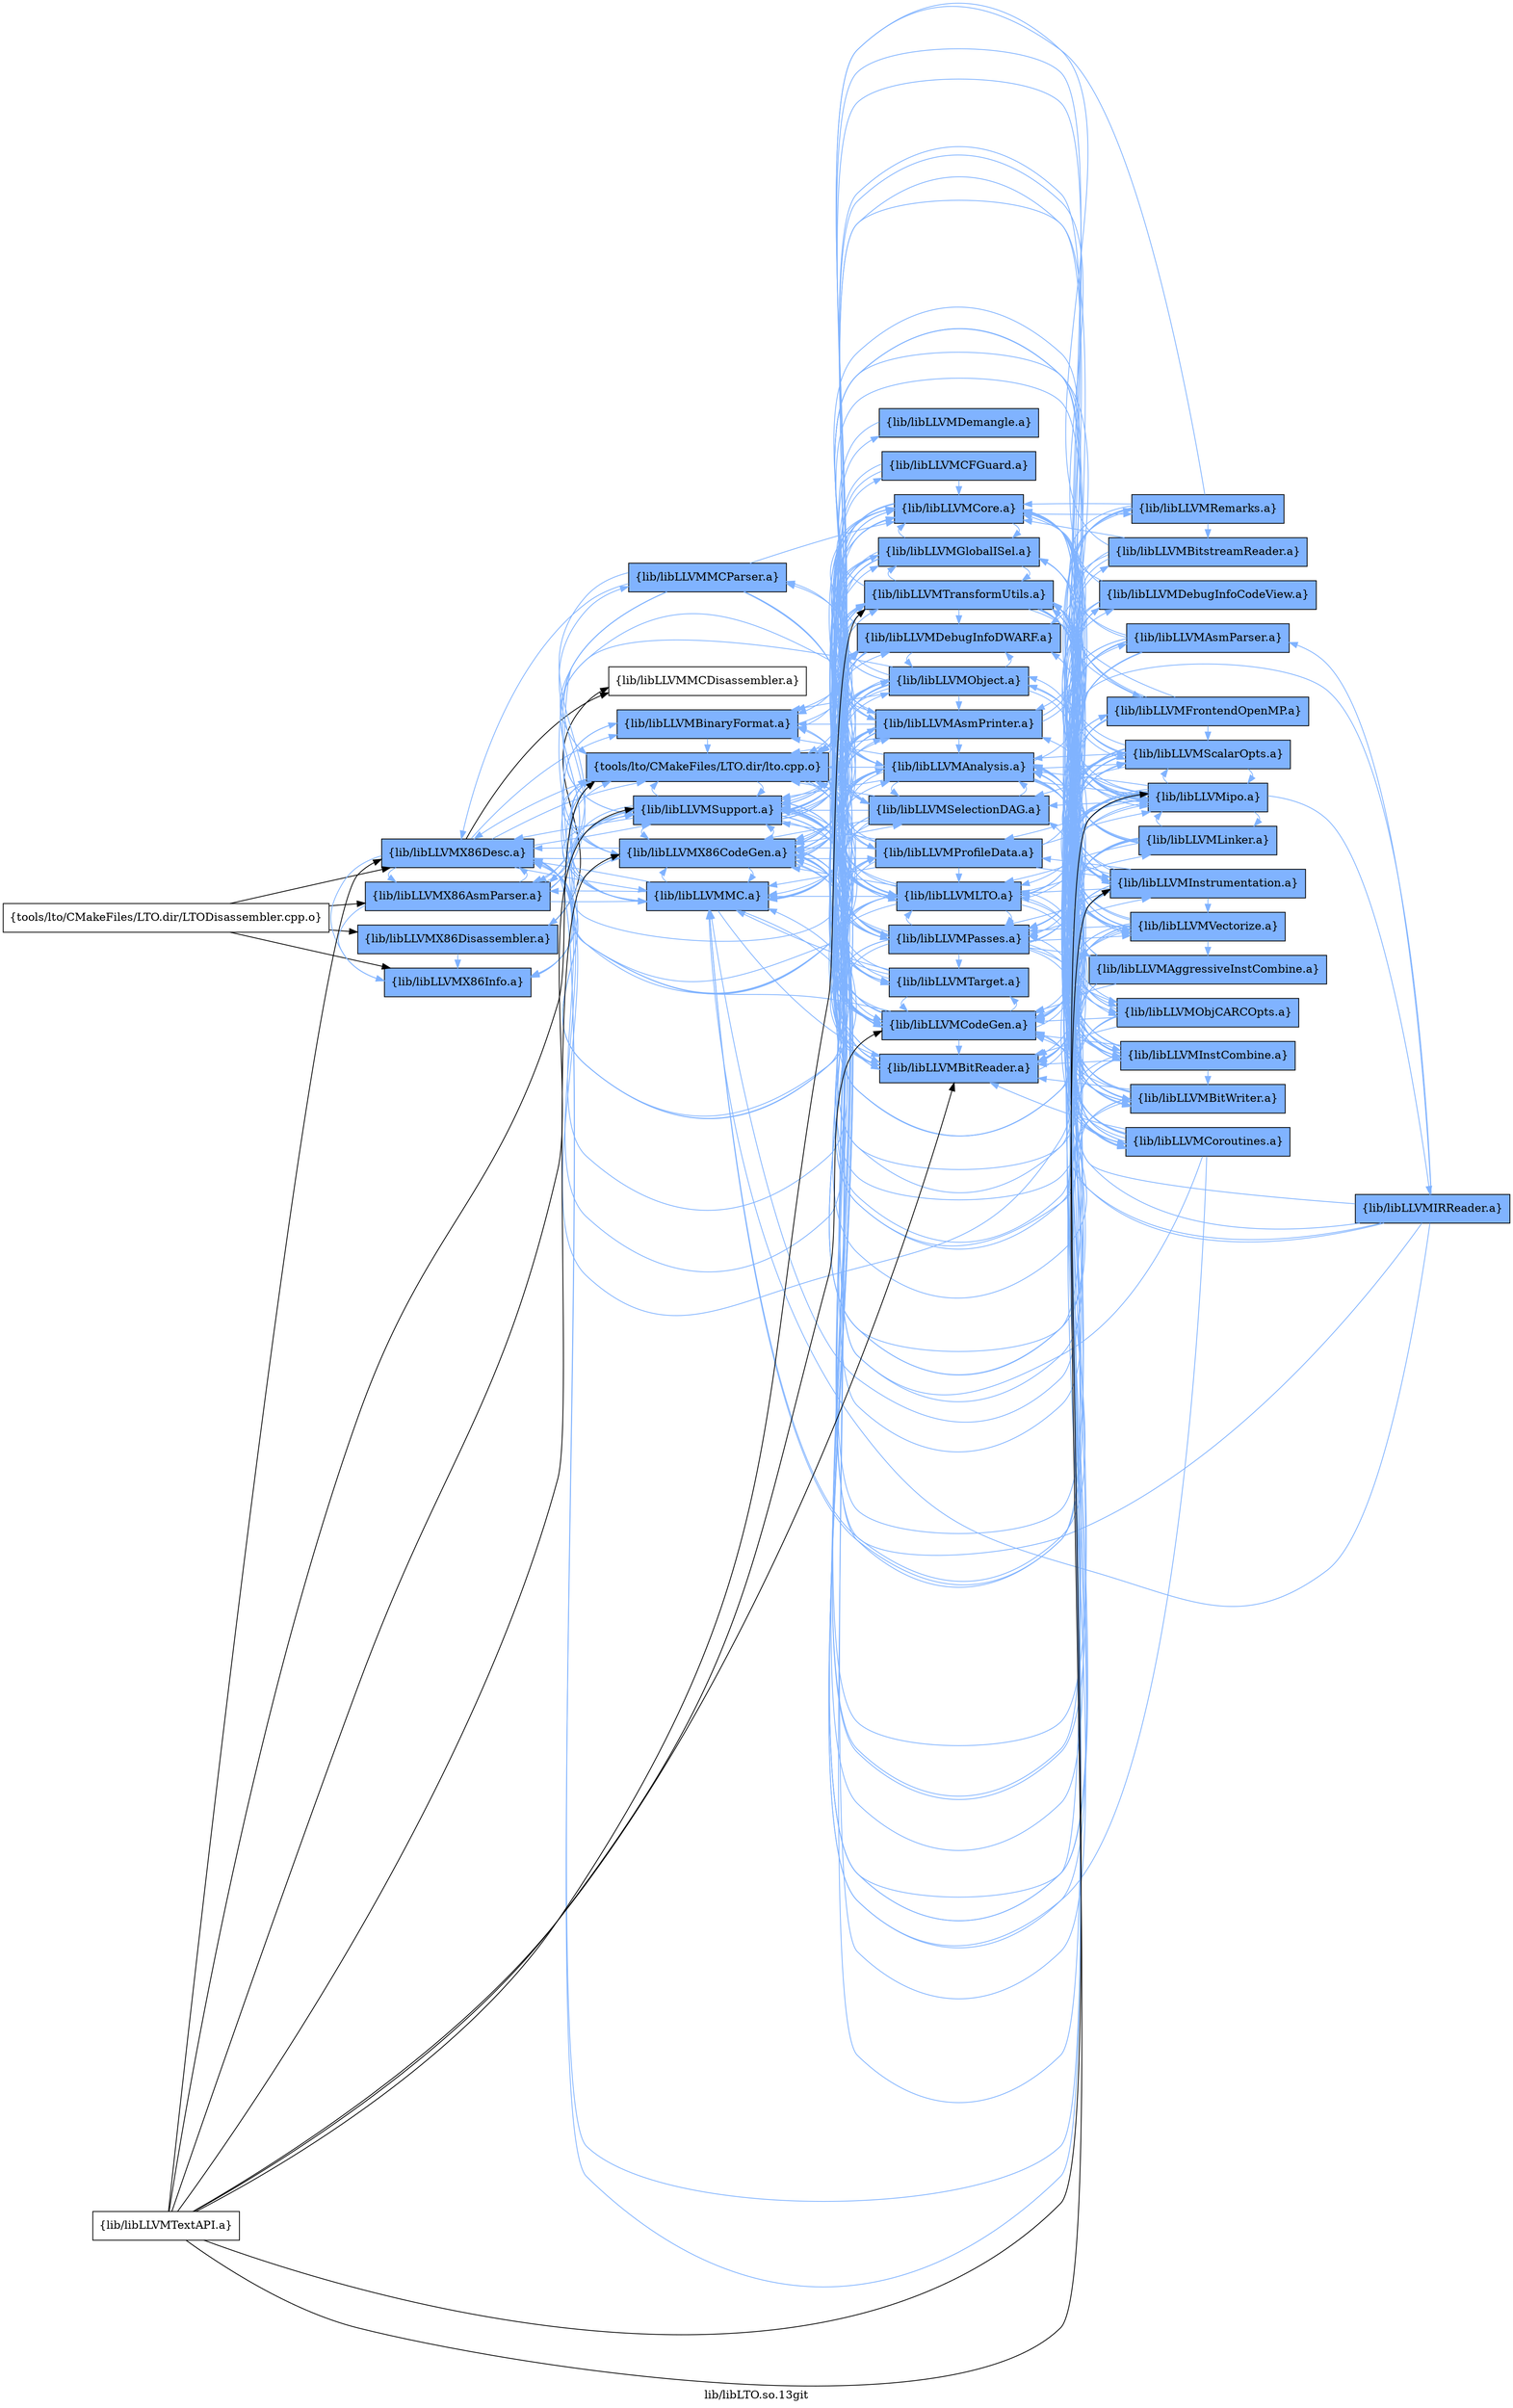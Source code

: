 digraph "lib/libLTO.so.13git" {
	label="lib/libLTO.so.13git";
	rankdir=LR;
	{ rank=same; Node0x560eadb53d78;  }
	{ rank=same; Node0x560eadb38bb8; Node0x560eadb38118; Node0x560eadb38618; Node0x560eadb37678;  }
	{ rank=same; Node0x560eadb538c8; Node0x560eadb3a698; Node0x560eadb3b138; Node0x560eadb32128; Node0x560eadb390b8; Node0x560eadb3ab98; Node0x560eadb3e298;  }
	{ rank=same; Node0x560eadb37b78; Node0x560eadb3bf98; Node0x560eadb3ba98; Node0x560eadb3b638; Node0x560eadb39e78; Node0x560eadb30468; Node0x560eadb3d398; Node0x560eadb4ad18; Node0x560eadb3a378; Node0x560eadb49918; Node0x560eadb2ffb8; Node0x560eadb48bf8; Node0x560eadb49e18; Node0x560eadb383e8; Node0x560eadb30eb8; Node0x560eadb3ea18;  }
	{ rank=same; Node0x560eadb3dac8; Node0x560eadb3df78; Node0x560eadb51e88; Node0x560eadb51398; Node0x560eadb50e98; Node0x560eadb32a38; Node0x560eadb508f8; Node0x560eadb31778; Node0x560eadb33f28; Node0x560eadb504e8; Node0x560eadb51938; Node0x560eadb52798; Node0x560eadb30918; Node0x560eadb33b68; Node0x560eadb34298;  }

	Node0x560eadb53d78 [shape=record,shape=box,group=0,label="{tools/lto/CMakeFiles/LTO.dir/LTODisassembler.cpp.o}"];
	Node0x560eadb53d78 -> Node0x560eadb38bb8;
	Node0x560eadb53d78 -> Node0x560eadb38118;
	Node0x560eadb53d78 -> Node0x560eadb38618;
	Node0x560eadb53d78 -> Node0x560eadb37678;
	Node0x560eadb38bb8 [shape=record,shape=box,group=1,style=filled,fillcolor="0.600000 0.5 1",label="{lib/libLLVMX86AsmParser.a}"];
	Node0x560eadb38bb8 -> Node0x560eadb538c8[color="0.600000 0.5 1"];
	Node0x560eadb38bb8 -> Node0x560eadb38118[color="0.600000 0.5 1"];
	Node0x560eadb38bb8 -> Node0x560eadb37678[color="0.600000 0.5 1"];
	Node0x560eadb38bb8 -> Node0x560eadb3a698[color="0.600000 0.5 1"];
	Node0x560eadb38bb8 -> Node0x560eadb3b138[color="0.600000 0.5 1"];
	Node0x560eadb38bb8 -> Node0x560eadb32128[color="0.600000 0.5 1"];
	Node0x560eadb38118 [shape=record,shape=box,group=1,style=filled,fillcolor="0.600000 0.5 1",label="{lib/libLLVMX86Desc.a}"];
	Node0x560eadb38118 -> Node0x560eadb3b138[color="0.600000 0.5 1"];
	Node0x560eadb38118 -> Node0x560eadb3a698[color="0.600000 0.5 1"];
	Node0x560eadb38118 -> Node0x560eadb390b8[color="0.600000 0.5 1"];
	Node0x560eadb38118 -> Node0x560eadb37678[color="0.600000 0.5 1"];
	Node0x560eadb38118 -> Node0x560eadb3ab98;
	Node0x560eadb38118 -> Node0x560eadb538c8[color="0.600000 0.5 1"];
	Node0x560eadb38118 -> Node0x560eadb38bb8[color="0.600000 0.5 1"];
	Node0x560eadb38118 -> Node0x560eadb3e298[color="0.600000 0.5 1"];
	Node0x560eadb38618 [shape=record,shape=box,group=1,style=filled,fillcolor="0.600000 0.5 1",label="{lib/libLLVMX86Disassembler.a}"];
	Node0x560eadb38618 -> Node0x560eadb37678[color="0.600000 0.5 1"];
	Node0x560eadb38618 -> Node0x560eadb3ab98;
	Node0x560eadb38618 -> Node0x560eadb3a698[color="0.600000 0.5 1"];
	Node0x560eadb37678 [shape=record,shape=box,group=1,style=filled,fillcolor="0.600000 0.5 1",label="{lib/libLLVMX86Info.a}"];
	Node0x560eadb37678 -> Node0x560eadb3a698[color="0.600000 0.5 1"];
	Node0x560eadb538c8 [shape=record,shape=box,group=1,style=filled,fillcolor="0.600000 0.5 1",label="{tools/lto/CMakeFiles/LTO.dir/lto.cpp.o}"];
	Node0x560eadb538c8 -> Node0x560eadb38bb8[color="0.600000 0.5 1"];
	Node0x560eadb538c8 -> Node0x560eadb390b8[color="0.600000 0.5 1"];
	Node0x560eadb538c8 -> Node0x560eadb38118[color="0.600000 0.5 1"];
	Node0x560eadb538c8 -> Node0x560eadb38618[color="0.600000 0.5 1"];
	Node0x560eadb538c8 -> Node0x560eadb37678[color="0.600000 0.5 1"];
	Node0x560eadb538c8 -> Node0x560eadb37b78[color="0.600000 0.5 1"];
	Node0x560eadb538c8 -> Node0x560eadb3bf98[color="0.600000 0.5 1"];
	Node0x560eadb538c8 -> Node0x560eadb3a698[color="0.600000 0.5 1"];
	Node0x560eadb538c8 -> Node0x560eadb3ba98[color="0.600000 0.5 1"];
	Node0x560eadb538c8 -> Node0x560eadb3b638[color="0.600000 0.5 1"];
	Node0x560eadb538c8 -> Node0x560eadb3b138[color="0.600000 0.5 1"];
	Node0x560eadb390b8 [shape=record,shape=box,group=1,style=filled,fillcolor="0.600000 0.5 1",label="{lib/libLLVMX86CodeGen.a}"];
	Node0x560eadb390b8 -> Node0x560eadb38118[color="0.600000 0.5 1"];
	Node0x560eadb390b8 -> Node0x560eadb37678[color="0.600000 0.5 1"];
	Node0x560eadb390b8 -> Node0x560eadb3bf98[color="0.600000 0.5 1"];
	Node0x560eadb390b8 -> Node0x560eadb3ba98[color="0.600000 0.5 1"];
	Node0x560eadb390b8 -> Node0x560eadb3b138[color="0.600000 0.5 1"];
	Node0x560eadb390b8 -> Node0x560eadb3a698[color="0.600000 0.5 1"];
	Node0x560eadb390b8 -> Node0x560eadb39e78[color="0.600000 0.5 1"];
	Node0x560eadb390b8 -> Node0x560eadb538c8[color="0.600000 0.5 1"];
	Node0x560eadb390b8 -> Node0x560eadb3a378[color="0.600000 0.5 1"];
	Node0x560eadb390b8 -> Node0x560eadb49918[color="0.600000 0.5 1"];
	Node0x560eadb390b8 -> Node0x560eadb2ffb8[color="0.600000 0.5 1"];
	Node0x560eadb390b8 -> Node0x560eadb48bf8[color="0.600000 0.5 1"];
	Node0x560eadb390b8 -> Node0x560eadb49e18[color="0.600000 0.5 1"];
	Node0x560eadb390b8 -> Node0x560eadb383e8[color="0.600000 0.5 1"];
	Node0x560eadb390b8 -> Node0x560eadb30eb8[color="0.600000 0.5 1"];
	Node0x560eadb37b78 [shape=record,shape=box,group=1,style=filled,fillcolor="0.600000 0.5 1",label="{lib/libLLVMBitReader.a}"];
	Node0x560eadb37b78 -> Node0x560eadb538c8[color="0.600000 0.5 1"];
	Node0x560eadb37b78 -> Node0x560eadb390b8[color="0.600000 0.5 1"];
	Node0x560eadb37b78 -> Node0x560eadb3bf98[color="0.600000 0.5 1"];
	Node0x560eadb37b78 -> Node0x560eadb3a698[color="0.600000 0.5 1"];
	Node0x560eadb37b78 -> Node0x560eadb3dac8[color="0.600000 0.5 1"];
	Node0x560eadb3bf98 [shape=record,shape=box,group=1,style=filled,fillcolor="0.600000 0.5 1",label="{lib/libLLVMCore.a}"];
	Node0x560eadb3bf98 -> Node0x560eadb390b8[color="0.600000 0.5 1"];
	Node0x560eadb3bf98 -> Node0x560eadb38118[color="0.600000 0.5 1"];
	Node0x560eadb3bf98 -> Node0x560eadb3a698[color="0.600000 0.5 1"];
	Node0x560eadb3bf98 -> Node0x560eadb3e298[color="0.600000 0.5 1"];
	Node0x560eadb3bf98 -> Node0x560eadb538c8[color="0.600000 0.5 1"];
	Node0x560eadb3bf98 -> Node0x560eadb37b78[color="0.600000 0.5 1"];
	Node0x560eadb3bf98 -> Node0x560eadb3df78[color="0.600000 0.5 1"];
	Node0x560eadb3bf98 -> Node0x560eadb48bf8[color="0.600000 0.5 1"];
	Node0x560eadb3a698 [shape=record,shape=box,group=1,style=filled,fillcolor="0.600000 0.5 1",label="{lib/libLLVMSupport.a}"];
	Node0x560eadb3a698 -> Node0x560eadb538c8[color="0.600000 0.5 1"];
	Node0x560eadb3a698 -> Node0x560eadb390b8[color="0.600000 0.5 1"];
	Node0x560eadb3a698 -> Node0x560eadb37b78[color="0.600000 0.5 1"];
	Node0x560eadb3a698 -> Node0x560eadb3bf98[color="0.600000 0.5 1"];
	Node0x560eadb3a698 -> Node0x560eadb3b638[color="0.600000 0.5 1"];
	Node0x560eadb3a698 -> Node0x560eadb3ba98[color="0.600000 0.5 1"];
	Node0x560eadb3a698 -> Node0x560eadb3b138[color="0.600000 0.5 1"];
	Node0x560eadb3a698 -> Node0x560eadb38118[color="0.600000 0.5 1"];
	Node0x560eadb3a698 -> Node0x560eadb39e78[color="0.600000 0.5 1"];
	Node0x560eadb3a698 -> Node0x560eadb30468[color="0.600000 0.5 1"];
	Node0x560eadb3a698 -> Node0x560eadb3d398[color="0.600000 0.5 1"];
	Node0x560eadb3ba98 [shape=record,shape=box,group=1,style=filled,fillcolor="0.600000 0.5 1",label="{lib/libLLVMCodeGen.a}"];
	Node0x560eadb3ba98 -> Node0x560eadb390b8[color="0.600000 0.5 1"];
	Node0x560eadb3ba98 -> Node0x560eadb3bf98[color="0.600000 0.5 1"];
	Node0x560eadb3ba98 -> Node0x560eadb3a698[color="0.600000 0.5 1"];
	Node0x560eadb3ba98 -> Node0x560eadb2ffb8[color="0.600000 0.5 1"];
	Node0x560eadb3ba98 -> Node0x560eadb3b138[color="0.600000 0.5 1"];
	Node0x560eadb3ba98 -> Node0x560eadb538c8[color="0.600000 0.5 1"];
	Node0x560eadb3ba98 -> Node0x560eadb37b78[color="0.600000 0.5 1"];
	Node0x560eadb3ba98 -> Node0x560eadb30eb8[color="0.600000 0.5 1"];
	Node0x560eadb3ba98 -> Node0x560eadb38118[color="0.600000 0.5 1"];
	Node0x560eadb3ba98 -> Node0x560eadb3a378[color="0.600000 0.5 1"];
	Node0x560eadb3ba98 -> Node0x560eadb383e8[color="0.600000 0.5 1"];
	Node0x560eadb3ba98 -> Node0x560eadb51e88[color="0.600000 0.5 1"];
	Node0x560eadb3ba98 -> Node0x560eadb39e78[color="0.600000 0.5 1"];
	Node0x560eadb3b638 [shape=record,shape=box,group=1,style=filled,fillcolor="0.600000 0.5 1",label="{lib/libLLVMLTO.a}"];
	Node0x560eadb3b638 -> Node0x560eadb538c8[color="0.600000 0.5 1"];
	Node0x560eadb3b638 -> Node0x560eadb390b8[color="0.600000 0.5 1"];
	Node0x560eadb3b638 -> Node0x560eadb38118[color="0.600000 0.5 1"];
	Node0x560eadb3b638 -> Node0x560eadb37b78[color="0.600000 0.5 1"];
	Node0x560eadb3b638 -> Node0x560eadb3bf98[color="0.600000 0.5 1"];
	Node0x560eadb3b638 -> Node0x560eadb3a698[color="0.600000 0.5 1"];
	Node0x560eadb3b638 -> Node0x560eadb3ba98[color="0.600000 0.5 1"];
	Node0x560eadb3b638 -> Node0x560eadb51398[color="0.600000 0.5 1"];
	Node0x560eadb3b638 -> Node0x560eadb50e98[color="0.600000 0.5 1"];
	Node0x560eadb3b638 -> Node0x560eadb32a38[color="0.600000 0.5 1"];
	Node0x560eadb3b638 -> Node0x560eadb2ffb8[color="0.600000 0.5 1"];
	Node0x560eadb3b638 -> Node0x560eadb30468[color="0.600000 0.5 1"];
	Node0x560eadb3b638 -> Node0x560eadb3b138[color="0.600000 0.5 1"];
	Node0x560eadb3b638 -> Node0x560eadb3a378[color="0.600000 0.5 1"];
	Node0x560eadb3b638 -> Node0x560eadb4ad18[color="0.600000 0.5 1"];
	Node0x560eadb3b638 -> Node0x560eadb30eb8[color="0.600000 0.5 1"];
	Node0x560eadb3b638 -> Node0x560eadb3e298[color="0.600000 0.5 1"];
	Node0x560eadb3b638 -> Node0x560eadb508f8[color="0.600000 0.5 1"];
	Node0x560eadb3b138 [shape=record,shape=box,group=1,style=filled,fillcolor="0.600000 0.5 1",label="{lib/libLLVMMC.a}"];
	Node0x560eadb3b138 -> Node0x560eadb38118[color="0.600000 0.5 1"];
	Node0x560eadb3b138 -> Node0x560eadb3a698[color="0.600000 0.5 1"];
	Node0x560eadb3b138 -> Node0x560eadb538c8[color="0.600000 0.5 1"];
	Node0x560eadb3b138 -> Node0x560eadb37b78[color="0.600000 0.5 1"];
	Node0x560eadb3b138 -> Node0x560eadb3bf98[color="0.600000 0.5 1"];
	Node0x560eadb3b138 -> Node0x560eadb3ba98[color="0.600000 0.5 1"];
	Node0x560eadb3b138 -> Node0x560eadb38bb8[color="0.600000 0.5 1"];
	Node0x560eadb3b138 -> Node0x560eadb390b8[color="0.600000 0.5 1"];
	Node0x560eadb3b138 -> Node0x560eadb3e298[color="0.600000 0.5 1"];
	Node0x560eadb32128 [shape=record,shape=box,group=1,style=filled,fillcolor="0.600000 0.5 1",label="{lib/libLLVMMCParser.a}"];
	Node0x560eadb32128 -> Node0x560eadb538c8[color="0.600000 0.5 1"];
	Node0x560eadb32128 -> Node0x560eadb38bb8[color="0.600000 0.5 1"];
	Node0x560eadb32128 -> Node0x560eadb390b8[color="0.600000 0.5 1"];
	Node0x560eadb32128 -> Node0x560eadb38118[color="0.600000 0.5 1"];
	Node0x560eadb32128 -> Node0x560eadb37b78[color="0.600000 0.5 1"];
	Node0x560eadb32128 -> Node0x560eadb3a698[color="0.600000 0.5 1"];
	Node0x560eadb32128 -> Node0x560eadb3ba98[color="0.600000 0.5 1"];
	Node0x560eadb32128 -> Node0x560eadb3b638[color="0.600000 0.5 1"];
	Node0x560eadb32128 -> Node0x560eadb3b138[color="0.600000 0.5 1"];
	Node0x560eadb32128 -> Node0x560eadb4ad18[color="0.600000 0.5 1"];
	Node0x560eadb32128 -> Node0x560eadb3bf98[color="0.600000 0.5 1"];
	Node0x560eadb39e78 [shape=record,shape=box,group=1,style=filled,fillcolor="0.600000 0.5 1",label="{lib/libLLVMAsmPrinter.a}"];
	Node0x560eadb39e78 -> Node0x560eadb538c8[color="0.600000 0.5 1"];
	Node0x560eadb39e78 -> Node0x560eadb390b8[color="0.600000 0.5 1"];
	Node0x560eadb39e78 -> Node0x560eadb38118[color="0.600000 0.5 1"];
	Node0x560eadb39e78 -> Node0x560eadb37b78[color="0.600000 0.5 1"];
	Node0x560eadb39e78 -> Node0x560eadb3bf98[color="0.600000 0.5 1"];
	Node0x560eadb39e78 -> Node0x560eadb3a698[color="0.600000 0.5 1"];
	Node0x560eadb39e78 -> Node0x560eadb3ba98[color="0.600000 0.5 1"];
	Node0x560eadb39e78 -> Node0x560eadb3b638[color="0.600000 0.5 1"];
	Node0x560eadb39e78 -> Node0x560eadb3b138[color="0.600000 0.5 1"];
	Node0x560eadb39e78 -> Node0x560eadb3a378[color="0.600000 0.5 1"];
	Node0x560eadb39e78 -> Node0x560eadb2ffb8[color="0.600000 0.5 1"];
	Node0x560eadb39e78 -> Node0x560eadb3e298[color="0.600000 0.5 1"];
	Node0x560eadb39e78 -> Node0x560eadb3df78[color="0.600000 0.5 1"];
	Node0x560eadb39e78 -> Node0x560eadb38bb8[color="0.600000 0.5 1"];
	Node0x560eadb39e78 -> Node0x560eadb32128[color="0.600000 0.5 1"];
	Node0x560eadb39e78 -> Node0x560eadb3ea18[color="0.600000 0.5 1"];
	Node0x560eadb39e78 -> Node0x560eadb31778[color="0.600000 0.5 1"];
	Node0x560eadb3a378 [shape=record,shape=box,group=1,style=filled,fillcolor="0.600000 0.5 1",label="{lib/libLLVMTarget.a}"];
	Node0x560eadb3a378 -> Node0x560eadb390b8[color="0.600000 0.5 1"];
	Node0x560eadb3a378 -> Node0x560eadb3bf98[color="0.600000 0.5 1"];
	Node0x560eadb3a378 -> Node0x560eadb3ba98[color="0.600000 0.5 1"];
	Node0x560eadb3a378 -> Node0x560eadb3b138[color="0.600000 0.5 1"];
	Node0x560eadb3a378 -> Node0x560eadb3a698[color="0.600000 0.5 1"];
	Node0x560eadb3a378 -> Node0x560eadb3b638[color="0.600000 0.5 1"];
	Node0x560eadb3a378 -> Node0x560eadb2ffb8[color="0.600000 0.5 1"];
	Node0x560eadb49918 [shape=record,shape=box,group=1,style=filled,fillcolor="0.600000 0.5 1",label="{lib/libLLVMSelectionDAG.a}"];
	Node0x560eadb49918 -> Node0x560eadb538c8[color="0.600000 0.5 1"];
	Node0x560eadb49918 -> Node0x560eadb390b8[color="0.600000 0.5 1"];
	Node0x560eadb49918 -> Node0x560eadb3bf98[color="0.600000 0.5 1"];
	Node0x560eadb49918 -> Node0x560eadb3a698[color="0.600000 0.5 1"];
	Node0x560eadb49918 -> Node0x560eadb3ba98[color="0.600000 0.5 1"];
	Node0x560eadb49918 -> Node0x560eadb2ffb8[color="0.600000 0.5 1"];
	Node0x560eadb49918 -> Node0x560eadb3b138[color="0.600000 0.5 1"];
	Node0x560eadb49918 -> Node0x560eadb37b78[color="0.600000 0.5 1"];
	Node0x560eadb49918 -> Node0x560eadb3a378[color="0.600000 0.5 1"];
	Node0x560eadb49918 -> Node0x560eadb3ea18[color="0.600000 0.5 1"];
	Node0x560eadb49918 -> Node0x560eadb48bf8[color="0.600000 0.5 1"];
	Node0x560eadb49918 -> Node0x560eadb30eb8[color="0.600000 0.5 1"];
	Node0x560eadb49918 -> Node0x560eadb38118[color="0.600000 0.5 1"];
	Node0x560eadb2ffb8 [shape=record,shape=box,group=1,style=filled,fillcolor="0.600000 0.5 1",label="{lib/libLLVMAnalysis.a}"];
	Node0x560eadb2ffb8 -> Node0x560eadb538c8[color="0.600000 0.5 1"];
	Node0x560eadb2ffb8 -> Node0x560eadb390b8[color="0.600000 0.5 1"];
	Node0x560eadb2ffb8 -> Node0x560eadb3bf98[color="0.600000 0.5 1"];
	Node0x560eadb2ffb8 -> Node0x560eadb3a698[color="0.600000 0.5 1"];
	Node0x560eadb2ffb8 -> Node0x560eadb4ad18[color="0.600000 0.5 1"];
	Node0x560eadb2ffb8 -> Node0x560eadb51e88[color="0.600000 0.5 1"];
	Node0x560eadb2ffb8 -> Node0x560eadb38118[color="0.600000 0.5 1"];
	Node0x560eadb2ffb8 -> Node0x560eadb37b78[color="0.600000 0.5 1"];
	Node0x560eadb2ffb8 -> Node0x560eadb3ba98[color="0.600000 0.5 1"];
	Node0x560eadb2ffb8 -> Node0x560eadb51398[color="0.600000 0.5 1"];
	Node0x560eadb2ffb8 -> Node0x560eadb48bf8[color="0.600000 0.5 1"];
	Node0x560eadb2ffb8 -> Node0x560eadb30918[color="0.600000 0.5 1"];
	Node0x560eadb2ffb8 -> Node0x560eadb3b638[color="0.600000 0.5 1"];
	Node0x560eadb2ffb8 -> Node0x560eadb3ea18[color="0.600000 0.5 1"];
	Node0x560eadb2ffb8 -> Node0x560eadb504e8[color="0.600000 0.5 1"];
	Node0x560eadb2ffb8 -> Node0x560eadb49918[color="0.600000 0.5 1"];
	Node0x560eadb2ffb8 -> Node0x560eadb52798[color="0.600000 0.5 1"];
	Node0x560eadb2ffb8 -> Node0x560eadb33f28[color="0.600000 0.5 1"];
	Node0x560eadb2ffb8 -> Node0x560eadb383e8[color="0.600000 0.5 1"];
	Node0x560eadb2ffb8 -> Node0x560eadb30eb8[color="0.600000 0.5 1"];
	Node0x560eadb2ffb8 -> Node0x560eadb3e298[color="0.600000 0.5 1"];
	Node0x560eadb2ffb8 -> Node0x560eadb33b68[color="0.600000 0.5 1"];
	Node0x560eadb2ffb8 -> Node0x560eadb30468[color="0.600000 0.5 1"];
	Node0x560eadb2ffb8 -> Node0x560eadb508f8[color="0.600000 0.5 1"];
	Node0x560eadb48bf8 [shape=record,shape=box,group=1,style=filled,fillcolor="0.600000 0.5 1",label="{lib/libLLVMGlobalISel.a}"];
	Node0x560eadb48bf8 -> Node0x560eadb390b8[color="0.600000 0.5 1"];
	Node0x560eadb48bf8 -> Node0x560eadb3bf98[color="0.600000 0.5 1"];
	Node0x560eadb48bf8 -> Node0x560eadb3ba98[color="0.600000 0.5 1"];
	Node0x560eadb48bf8 -> Node0x560eadb3a698[color="0.600000 0.5 1"];
	Node0x560eadb48bf8 -> Node0x560eadb538c8[color="0.600000 0.5 1"];
	Node0x560eadb48bf8 -> Node0x560eadb3b138[color="0.600000 0.5 1"];
	Node0x560eadb48bf8 -> Node0x560eadb3a378[color="0.600000 0.5 1"];
	Node0x560eadb48bf8 -> Node0x560eadb49918[color="0.600000 0.5 1"];
	Node0x560eadb48bf8 -> Node0x560eadb2ffb8[color="0.600000 0.5 1"];
	Node0x560eadb48bf8 -> Node0x560eadb30eb8[color="0.600000 0.5 1"];
	Node0x560eadb49e18 [shape=record,shape=box,group=1,style=filled,fillcolor="0.600000 0.5 1",label="{lib/libLLVMCFGuard.a}"];
	Node0x560eadb49e18 -> Node0x560eadb390b8[color="0.600000 0.5 1"];
	Node0x560eadb49e18 -> Node0x560eadb3bf98[color="0.600000 0.5 1"];
	Node0x560eadb49e18 -> Node0x560eadb3a698[color="0.600000 0.5 1"];
	Node0x560eadb383e8 [shape=record,shape=box,group=1,style=filled,fillcolor="0.600000 0.5 1",label="{lib/libLLVMProfileData.a}"];
	Node0x560eadb383e8 -> Node0x560eadb538c8[color="0.600000 0.5 1"];
	Node0x560eadb383e8 -> Node0x560eadb390b8[color="0.600000 0.5 1"];
	Node0x560eadb383e8 -> Node0x560eadb37b78[color="0.600000 0.5 1"];
	Node0x560eadb383e8 -> Node0x560eadb3bf98[color="0.600000 0.5 1"];
	Node0x560eadb383e8 -> Node0x560eadb3a698[color="0.600000 0.5 1"];
	Node0x560eadb383e8 -> Node0x560eadb3ba98[color="0.600000 0.5 1"];
	Node0x560eadb383e8 -> Node0x560eadb51398[color="0.600000 0.5 1"];
	Node0x560eadb383e8 -> Node0x560eadb30918[color="0.600000 0.5 1"];
	Node0x560eadb383e8 -> Node0x560eadb38118[color="0.600000 0.5 1"];
	Node0x560eadb383e8 -> Node0x560eadb2ffb8[color="0.600000 0.5 1"];
	Node0x560eadb383e8 -> Node0x560eadb3b638[color="0.600000 0.5 1"];
	Node0x560eadb383e8 -> Node0x560eadb3b138[color="0.600000 0.5 1"];
	Node0x560eadb383e8 -> Node0x560eadb31778[color="0.600000 0.5 1"];
	Node0x560eadb30eb8 [shape=record,shape=box,group=1,style=filled,fillcolor="0.600000 0.5 1",label="{lib/libLLVMTransformUtils.a}"];
	Node0x560eadb30eb8 -> Node0x560eadb538c8[color="0.600000 0.5 1"];
	Node0x560eadb30eb8 -> Node0x560eadb390b8[color="0.600000 0.5 1"];
	Node0x560eadb30eb8 -> Node0x560eadb3bf98[color="0.600000 0.5 1"];
	Node0x560eadb30eb8 -> Node0x560eadb3a698[color="0.600000 0.5 1"];
	Node0x560eadb30eb8 -> Node0x560eadb37b78[color="0.600000 0.5 1"];
	Node0x560eadb30eb8 -> Node0x560eadb3ba98[color="0.600000 0.5 1"];
	Node0x560eadb30eb8 -> Node0x560eadb3ea18[color="0.600000 0.5 1"];
	Node0x560eadb30eb8 -> Node0x560eadb49918[color="0.600000 0.5 1"];
	Node0x560eadb30eb8 -> Node0x560eadb51398[color="0.600000 0.5 1"];
	Node0x560eadb30eb8 -> Node0x560eadb2ffb8[color="0.600000 0.5 1"];
	Node0x560eadb30eb8 -> Node0x560eadb48bf8[color="0.600000 0.5 1"];
	Node0x560eadb30eb8 -> Node0x560eadb4ad18[color="0.600000 0.5 1"];
	Node0x560eadb30eb8 -> Node0x560eadb51e88[color="0.600000 0.5 1"];
	Node0x560eadb30eb8 -> Node0x560eadb3b638[color="0.600000 0.5 1"];
	Node0x560eadb30eb8 -> Node0x560eadb38118[color="0.600000 0.5 1"];
	Node0x560eadb30eb8 -> Node0x560eadb504e8[color="0.600000 0.5 1"];
	Node0x560eadb30eb8 -> Node0x560eadb39e78[color="0.600000 0.5 1"];
	Node0x560eadb30eb8 -> Node0x560eadb52798[color="0.600000 0.5 1"];
	Node0x560eadb30eb8 -> Node0x560eadb33f28[color="0.600000 0.5 1"];
	Node0x560eadb30eb8 -> Node0x560eadb50e98[color="0.600000 0.5 1"];
	Node0x560eadb30eb8 -> Node0x560eadb30918[color="0.600000 0.5 1"];
	Node0x560eadb30eb8 -> Node0x560eadb34298[color="0.600000 0.5 1"];
	Node0x560eadb3ab98 [shape=record,shape=box,group=0,label="{lib/libLLVMMCDisassembler.a}"];
	Node0x560eadb3e298 [shape=record,shape=box,group=1,style=filled,fillcolor="0.600000 0.5 1",label="{lib/libLLVMBinaryFormat.a}"];
	Node0x560eadb3e298 -> Node0x560eadb3bf98[color="0.600000 0.5 1"];
	Node0x560eadb3e298 -> Node0x560eadb3a698[color="0.600000 0.5 1"];
	Node0x560eadb3e298 -> Node0x560eadb3ea18[color="0.600000 0.5 1"];
	Node0x560eadb3e298 -> Node0x560eadb538c8[color="0.600000 0.5 1"];
	Node0x560eadb3dac8 [shape=record,shape=box,group=1,style=filled,fillcolor="0.600000 0.5 1",label="{lib/libLLVMBitstreamReader.a}"];
	Node0x560eadb3dac8 -> Node0x560eadb538c8[color="0.600000 0.5 1"];
	Node0x560eadb3dac8 -> Node0x560eadb37b78[color="0.600000 0.5 1"];
	Node0x560eadb3dac8 -> Node0x560eadb3bf98[color="0.600000 0.5 1"];
	Node0x560eadb3dac8 -> Node0x560eadb3a698[color="0.600000 0.5 1"];
	Node0x560eadb3dac8 -> Node0x560eadb50e98[color="0.600000 0.5 1"];
	Node0x560eadb3df78 [shape=record,shape=box,group=1,style=filled,fillcolor="0.600000 0.5 1",label="{lib/libLLVMRemarks.a}"];
	Node0x560eadb3df78 -> Node0x560eadb3a698[color="0.600000 0.5 1"];
	Node0x560eadb3df78 -> Node0x560eadb3b638[color="0.600000 0.5 1"];
	Node0x560eadb3df78 -> Node0x560eadb37b78[color="0.600000 0.5 1"];
	Node0x560eadb3df78 -> Node0x560eadb3bf98[color="0.600000 0.5 1"];
	Node0x560eadb3df78 -> Node0x560eadb3ba98[color="0.600000 0.5 1"];
	Node0x560eadb3df78 -> Node0x560eadb50e98[color="0.600000 0.5 1"];
	Node0x560eadb3df78 -> Node0x560eadb538c8[color="0.600000 0.5 1"];
	Node0x560eadb3df78 -> Node0x560eadb3ea18[color="0.600000 0.5 1"];
	Node0x560eadb3df78 -> Node0x560eadb3dac8[color="0.600000 0.5 1"];
	Node0x560eadb51e88 [shape=record,shape=box,group=1,style=filled,fillcolor="0.600000 0.5 1",label="{lib/libLLVMScalarOpts.a}"];
	Node0x560eadb51e88 -> Node0x560eadb538c8[color="0.600000 0.5 1"];
	Node0x560eadb51e88 -> Node0x560eadb390b8[color="0.600000 0.5 1"];
	Node0x560eadb51e88 -> Node0x560eadb3bf98[color="0.600000 0.5 1"];
	Node0x560eadb51e88 -> Node0x560eadb3a698[color="0.600000 0.5 1"];
	Node0x560eadb51e88 -> Node0x560eadb3ba98[color="0.600000 0.5 1"];
	Node0x560eadb51e88 -> Node0x560eadb51398[color="0.600000 0.5 1"];
	Node0x560eadb51e88 -> Node0x560eadb2ffb8[color="0.600000 0.5 1"];
	Node0x560eadb51e88 -> Node0x560eadb4ad18[color="0.600000 0.5 1"];
	Node0x560eadb51e88 -> Node0x560eadb30eb8[color="0.600000 0.5 1"];
	Node0x560eadb51e88 -> Node0x560eadb37b78[color="0.600000 0.5 1"];
	Node0x560eadb51e88 -> Node0x560eadb504e8[color="0.600000 0.5 1"];
	Node0x560eadb51e88 -> Node0x560eadb49918[color="0.600000 0.5 1"];
	Node0x560eadb51e88 -> Node0x560eadb38118[color="0.600000 0.5 1"];
	Node0x560eadb51e88 -> Node0x560eadb50e98[color="0.600000 0.5 1"];
	Node0x560eadb51e88 -> Node0x560eadb508f8[color="0.600000 0.5 1"];
	Node0x560eadb51398 [shape=record,shape=box,group=1,style=filled,fillcolor="0.600000 0.5 1",label="{lib/libLLVMipo.a}"];
	Node0x560eadb51398 -> Node0x560eadb390b8[color="0.600000 0.5 1"];
	Node0x560eadb51398 -> Node0x560eadb3bf98[color="0.600000 0.5 1"];
	Node0x560eadb51398 -> Node0x560eadb3ba98[color="0.600000 0.5 1"];
	Node0x560eadb51398 -> Node0x560eadb3a698[color="0.600000 0.5 1"];
	Node0x560eadb51398 -> Node0x560eadb30eb8[color="0.600000 0.5 1"];
	Node0x560eadb51398 -> Node0x560eadb2ffb8[color="0.600000 0.5 1"];
	Node0x560eadb51398 -> Node0x560eadb3ea18[color="0.600000 0.5 1"];
	Node0x560eadb51398 -> Node0x560eadb4ad18[color="0.600000 0.5 1"];
	Node0x560eadb51398 -> Node0x560eadb538c8[color="0.600000 0.5 1"];
	Node0x560eadb51398 -> Node0x560eadb38118[color="0.600000 0.5 1"];
	Node0x560eadb51398 -> Node0x560eadb37b78[color="0.600000 0.5 1"];
	Node0x560eadb51398 -> Node0x560eadb49918[color="0.600000 0.5 1"];
	Node0x560eadb51398 -> Node0x560eadb504e8[color="0.600000 0.5 1"];
	Node0x560eadb51398 -> Node0x560eadb39e78[color="0.600000 0.5 1"];
	Node0x560eadb51398 -> Node0x560eadb3b638[color="0.600000 0.5 1"];
	Node0x560eadb51398 -> Node0x560eadb34928[color="0.600000 0.5 1"];
	Node0x560eadb51398 -> Node0x560eadb32a38[color="0.600000 0.5 1"];
	Node0x560eadb51398 -> Node0x560eadb34298[color="0.600000 0.5 1"];
	Node0x560eadb51398 -> Node0x560eadb48bf8[color="0.600000 0.5 1"];
	Node0x560eadb51398 -> Node0x560eadb33f28[color="0.600000 0.5 1"];
	Node0x560eadb51398 -> Node0x560eadb51e88[color="0.600000 0.5 1"];
	Node0x560eadb51398 -> Node0x560eadb51938[color="0.600000 0.5 1"];
	Node0x560eadb51398 -> Node0x560eadb52798[color="0.600000 0.5 1"];
	Node0x560eadb51398 -> Node0x560eadb30918[color="0.600000 0.5 1"];
	Node0x560eadb51398 -> Node0x560eadb383e8[color="0.600000 0.5 1"];
	Node0x560eadb51398 -> Node0x560eadb50e98[color="0.600000 0.5 1"];
	Node0x560eadb50e98 [shape=record,shape=box,group=1,style=filled,fillcolor="0.600000 0.5 1",label="{lib/libLLVMBitWriter.a}"];
	Node0x560eadb50e98 -> Node0x560eadb538c8[color="0.600000 0.5 1"];
	Node0x560eadb50e98 -> Node0x560eadb390b8[color="0.600000 0.5 1"];
	Node0x560eadb50e98 -> Node0x560eadb37b78[color="0.600000 0.5 1"];
	Node0x560eadb50e98 -> Node0x560eadb3bf98[color="0.600000 0.5 1"];
	Node0x560eadb50e98 -> Node0x560eadb3a698[color="0.600000 0.5 1"];
	Node0x560eadb50e98 -> Node0x560eadb3ba98[color="0.600000 0.5 1"];
	Node0x560eadb50e98 -> Node0x560eadb3b638[color="0.600000 0.5 1"];
	Node0x560eadb50e98 -> Node0x560eadb3b138[color="0.600000 0.5 1"];
	Node0x560eadb50e98 -> Node0x560eadb2ffb8[color="0.600000 0.5 1"];
	Node0x560eadb50e98 -> Node0x560eadb30468[color="0.600000 0.5 1"];
	Node0x560eadb32a38 [shape=record,shape=box,group=1,style=filled,fillcolor="0.600000 0.5 1",label="{lib/libLLVMLinker.a}"];
	Node0x560eadb32a38 -> Node0x560eadb390b8[color="0.600000 0.5 1"];
	Node0x560eadb32a38 -> Node0x560eadb37b78[color="0.600000 0.5 1"];
	Node0x560eadb32a38 -> Node0x560eadb3bf98[color="0.600000 0.5 1"];
	Node0x560eadb32a38 -> Node0x560eadb3a698[color="0.600000 0.5 1"];
	Node0x560eadb32a38 -> Node0x560eadb3ba98[color="0.600000 0.5 1"];
	Node0x560eadb32a38 -> Node0x560eadb3b638[color="0.600000 0.5 1"];
	Node0x560eadb32a38 -> Node0x560eadb51398[color="0.600000 0.5 1"];
	Node0x560eadb32a38 -> Node0x560eadb30eb8[color="0.600000 0.5 1"];
	Node0x560eadb32a38 -> Node0x560eadb30468[color="0.600000 0.5 1"];
	Node0x560eadb32a38 -> Node0x560eadb538c8[color="0.600000 0.5 1"];
	Node0x560eadb30468 [shape=record,shape=box,group=1,style=filled,fillcolor="0.600000 0.5 1",label="{lib/libLLVMObject.a}"];
	Node0x560eadb30468 -> Node0x560eadb538c8[color="0.600000 0.5 1"];
	Node0x560eadb30468 -> Node0x560eadb3a698[color="0.600000 0.5 1"];
	Node0x560eadb30468 -> Node0x560eadb3e298[color="0.600000 0.5 1"];
	Node0x560eadb30468 -> Node0x560eadb37b78[color="0.600000 0.5 1"];
	Node0x560eadb30468 -> Node0x560eadb3b638[color="0.600000 0.5 1"];
	Node0x560eadb30468 -> Node0x560eadb3bf98[color="0.600000 0.5 1"];
	Node0x560eadb30468 -> Node0x560eadb3ea18[color="0.600000 0.5 1"];
	Node0x560eadb30468 -> Node0x560eadb390b8[color="0.600000 0.5 1"];
	Node0x560eadb30468 -> Node0x560eadb3b138[color="0.600000 0.5 1"];
	Node0x560eadb30468 -> Node0x560eadb50e98[color="0.600000 0.5 1"];
	Node0x560eadb30468 -> Node0x560eadb38118[color="0.600000 0.5 1"];
	Node0x560eadb30468 -> Node0x560eadb38bb8[color="0.600000 0.5 1"];
	Node0x560eadb30468 -> Node0x560eadb3ba98[color="0.600000 0.5 1"];
	Node0x560eadb30468 -> Node0x560eadb32128[color="0.600000 0.5 1"];
	Node0x560eadb30468 -> Node0x560eadb51398[color="0.600000 0.5 1"];
	Node0x560eadb30468 -> Node0x560eadb30eb8[color="0.600000 0.5 1"];
	Node0x560eadb30468 -> Node0x560eadb39e78[color="0.600000 0.5 1"];
	Node0x560eadb4ad18 [shape=record,shape=box,group=1,style=filled,fillcolor="0.600000 0.5 1",label="{lib/libLLVMPasses.a}"];
	Node0x560eadb4ad18 -> Node0x560eadb538c8[color="0.600000 0.5 1"];
	Node0x560eadb4ad18 -> Node0x560eadb390b8[color="0.600000 0.5 1"];
	Node0x560eadb4ad18 -> Node0x560eadb38118[color="0.600000 0.5 1"];
	Node0x560eadb4ad18 -> Node0x560eadb37b78[color="0.600000 0.5 1"];
	Node0x560eadb4ad18 -> Node0x560eadb3bf98[color="0.600000 0.5 1"];
	Node0x560eadb4ad18 -> Node0x560eadb3a698[color="0.600000 0.5 1"];
	Node0x560eadb4ad18 -> Node0x560eadb3ba98[color="0.600000 0.5 1"];
	Node0x560eadb4ad18 -> Node0x560eadb3b638[color="0.600000 0.5 1"];
	Node0x560eadb4ad18 -> Node0x560eadb3a378[color="0.600000 0.5 1"];
	Node0x560eadb4ad18 -> Node0x560eadb33f28[color="0.600000 0.5 1"];
	Node0x560eadb4ad18 -> Node0x560eadb3ea18[color="0.600000 0.5 1"];
	Node0x560eadb4ad18 -> Node0x560eadb508f8[color="0.600000 0.5 1"];
	Node0x560eadb4ad18 -> Node0x560eadb504e8[color="0.600000 0.5 1"];
	Node0x560eadb4ad18 -> Node0x560eadb51398[color="0.600000 0.5 1"];
	Node0x560eadb4ad18 -> Node0x560eadb51e88[color="0.600000 0.5 1"];
	Node0x560eadb4ad18 -> Node0x560eadb51938[color="0.600000 0.5 1"];
	Node0x560eadb4ad18 -> Node0x560eadb52798[color="0.600000 0.5 1"];
	Node0x560eadb4ad18 -> Node0x560eadb30918[color="0.600000 0.5 1"];
	Node0x560eadb4ad18 -> Node0x560eadb30eb8[color="0.600000 0.5 1"];
	Node0x560eadb4ad18 -> Node0x560eadb2ffb8[color="0.600000 0.5 1"];
	Node0x560eadb508f8 [shape=record,shape=box,group=1,style=filled,fillcolor="0.600000 0.5 1",label="{lib/libLLVMObjCARCOpts.a}"];
	Node0x560eadb508f8 -> Node0x560eadb390b8[color="0.600000 0.5 1"];
	Node0x560eadb508f8 -> Node0x560eadb3bf98[color="0.600000 0.5 1"];
	Node0x560eadb508f8 -> Node0x560eadb3a698[color="0.600000 0.5 1"];
	Node0x560eadb508f8 -> Node0x560eadb3ba98[color="0.600000 0.5 1"];
	Node0x560eadb508f8 -> Node0x560eadb30eb8[color="0.600000 0.5 1"];
	Node0x560eadb508f8 -> Node0x560eadb2ffb8[color="0.600000 0.5 1"];
	Node0x560eadb508f8 -> Node0x560eadb37b78[color="0.600000 0.5 1"];
	Node0x560eadb3ea18 [shape=record,shape=box,group=1,style=filled,fillcolor="0.600000 0.5 1",label="{lib/libLLVMDebugInfoDWARF.a}"];
	Node0x560eadb3ea18 -> Node0x560eadb38118[color="0.600000 0.5 1"];
	Node0x560eadb3ea18 -> Node0x560eadb3ba98[color="0.600000 0.5 1"];
	Node0x560eadb3ea18 -> Node0x560eadb3b138[color="0.600000 0.5 1"];
	Node0x560eadb3ea18 -> Node0x560eadb3a698[color="0.600000 0.5 1"];
	Node0x560eadb3ea18 -> Node0x560eadb3e298[color="0.600000 0.5 1"];
	Node0x560eadb3ea18 -> Node0x560eadb538c8[color="0.600000 0.5 1"];
	Node0x560eadb3ea18 -> Node0x560eadb37b78[color="0.600000 0.5 1"];
	Node0x560eadb3ea18 -> Node0x560eadb3b638[color="0.600000 0.5 1"];
	Node0x560eadb3ea18 -> Node0x560eadb3bf98[color="0.600000 0.5 1"];
	Node0x560eadb3ea18 -> Node0x560eadb30468[color="0.600000 0.5 1"];
	Node0x560eadb3ea18 -> Node0x560eadb39e78[color="0.600000 0.5 1"];
	Node0x560eadb3ea18 -> Node0x560eadb390b8[color="0.600000 0.5 1"];
	Node0x560eadb31778 [shape=record,shape=box,group=1,style=filled,fillcolor="0.600000 0.5 1",label="{lib/libLLVMDebugInfoCodeView.a}"];
	Node0x560eadb31778 -> Node0x560eadb538c8[color="0.600000 0.5 1"];
	Node0x560eadb31778 -> Node0x560eadb37b78[color="0.600000 0.5 1"];
	Node0x560eadb31778 -> Node0x560eadb3a698[color="0.600000 0.5 1"];
	Node0x560eadb31778 -> Node0x560eadb39e78[color="0.600000 0.5 1"];
	Node0x560eadb31778 -> Node0x560eadb51398[color="0.600000 0.5 1"];
	Node0x560eadb31778 -> Node0x560eadb390b8[color="0.600000 0.5 1"];
	Node0x560eadb31778 -> Node0x560eadb3b638[color="0.600000 0.5 1"];
	Node0x560eadb31778 -> Node0x560eadb3bf98[color="0.600000 0.5 1"];
	Node0x560eadb33f28 [shape=record,shape=box,group=1,style=filled,fillcolor="0.600000 0.5 1",label="{lib/libLLVMVectorize.a}"];
	Node0x560eadb33f28 -> Node0x560eadb390b8[color="0.600000 0.5 1"];
	Node0x560eadb33f28 -> Node0x560eadb3bf98[color="0.600000 0.5 1"];
	Node0x560eadb33f28 -> Node0x560eadb3a698[color="0.600000 0.5 1"];
	Node0x560eadb33f28 -> Node0x560eadb48bf8[color="0.600000 0.5 1"];
	Node0x560eadb33f28 -> Node0x560eadb4ad18[color="0.600000 0.5 1"];
	Node0x560eadb33f28 -> Node0x560eadb504e8[color="0.600000 0.5 1"];
	Node0x560eadb33f28 -> Node0x560eadb51e88[color="0.600000 0.5 1"];
	Node0x560eadb33f28 -> Node0x560eadb30eb8[color="0.600000 0.5 1"];
	Node0x560eadb33f28 -> Node0x560eadb2ffb8[color="0.600000 0.5 1"];
	Node0x560eadb33f28 -> Node0x560eadb538c8[color="0.600000 0.5 1"];
	Node0x560eadb33f28 -> Node0x560eadb37b78[color="0.600000 0.5 1"];
	Node0x560eadb33f28 -> Node0x560eadb3ba98[color="0.600000 0.5 1"];
	Node0x560eadb33f28 -> Node0x560eadb51398[color="0.600000 0.5 1"];
	Node0x560eadb33f28 -> Node0x560eadb51938[color="0.600000 0.5 1"];
	Node0x560eadb33f28 -> Node0x560eadb52798[color="0.600000 0.5 1"];
	Node0x560eadb504e8 [shape=record,shape=box,group=1,style=filled,fillcolor="0.600000 0.5 1",label="{lib/libLLVMCoroutines.a}"];
	Node0x560eadb504e8 -> Node0x560eadb390b8[color="0.600000 0.5 1"];
	Node0x560eadb504e8 -> Node0x560eadb3bf98[color="0.600000 0.5 1"];
	Node0x560eadb504e8 -> Node0x560eadb3a698[color="0.600000 0.5 1"];
	Node0x560eadb504e8 -> Node0x560eadb51e88[color="0.600000 0.5 1"];
	Node0x560eadb504e8 -> Node0x560eadb51398[color="0.600000 0.5 1"];
	Node0x560eadb504e8 -> Node0x560eadb30eb8[color="0.600000 0.5 1"];
	Node0x560eadb504e8 -> Node0x560eadb2ffb8[color="0.600000 0.5 1"];
	Node0x560eadb504e8 -> Node0x560eadb3ba98[color="0.600000 0.5 1"];
	Node0x560eadb504e8 -> Node0x560eadb538c8[color="0.600000 0.5 1"];
	Node0x560eadb504e8 -> Node0x560eadb37b78[color="0.600000 0.5 1"];
	Node0x560eadb504e8 -> Node0x560eadb4ad18[color="0.600000 0.5 1"];
	Node0x560eadb51938 [shape=record,shape=box,group=1,style=filled,fillcolor="0.600000 0.5 1",label="{lib/libLLVMAggressiveInstCombine.a}"];
	Node0x560eadb51938 -> Node0x560eadb390b8[color="0.600000 0.5 1"];
	Node0x560eadb51938 -> Node0x560eadb3bf98[color="0.600000 0.5 1"];
	Node0x560eadb51938 -> Node0x560eadb3ba98[color="0.600000 0.5 1"];
	Node0x560eadb51938 -> Node0x560eadb3a698[color="0.600000 0.5 1"];
	Node0x560eadb51938 -> Node0x560eadb30eb8[color="0.600000 0.5 1"];
	Node0x560eadb51938 -> Node0x560eadb2ffb8[color="0.600000 0.5 1"];
	Node0x560eadb52798 [shape=record,shape=box,group=1,style=filled,fillcolor="0.600000 0.5 1",label="{lib/libLLVMInstCombine.a}"];
	Node0x560eadb52798 -> Node0x560eadb538c8[color="0.600000 0.5 1"];
	Node0x560eadb52798 -> Node0x560eadb390b8[color="0.600000 0.5 1"];
	Node0x560eadb52798 -> Node0x560eadb37b78[color="0.600000 0.5 1"];
	Node0x560eadb52798 -> Node0x560eadb3bf98[color="0.600000 0.5 1"];
	Node0x560eadb52798 -> Node0x560eadb3a698[color="0.600000 0.5 1"];
	Node0x560eadb52798 -> Node0x560eadb3ba98[color="0.600000 0.5 1"];
	Node0x560eadb52798 -> Node0x560eadb49918[color="0.600000 0.5 1"];
	Node0x560eadb52798 -> Node0x560eadb504e8[color="0.600000 0.5 1"];
	Node0x560eadb52798 -> Node0x560eadb51e88[color="0.600000 0.5 1"];
	Node0x560eadb52798 -> Node0x560eadb30eb8[color="0.600000 0.5 1"];
	Node0x560eadb52798 -> Node0x560eadb2ffb8[color="0.600000 0.5 1"];
	Node0x560eadb52798 -> Node0x560eadb48bf8[color="0.600000 0.5 1"];
	Node0x560eadb52798 -> Node0x560eadb51398[color="0.600000 0.5 1"];
	Node0x560eadb52798 -> Node0x560eadb50e98[color="0.600000 0.5 1"];
	Node0x560eadb30918 [shape=record,shape=box,group=1,style=filled,fillcolor="0.600000 0.5 1",label="{lib/libLLVMInstrumentation.a}"];
	Node0x560eadb30918 -> Node0x560eadb538c8[color="0.600000 0.5 1"];
	Node0x560eadb30918 -> Node0x560eadb390b8[color="0.600000 0.5 1"];
	Node0x560eadb30918 -> Node0x560eadb37b78[color="0.600000 0.5 1"];
	Node0x560eadb30918 -> Node0x560eadb3bf98[color="0.600000 0.5 1"];
	Node0x560eadb30918 -> Node0x560eadb3a698[color="0.600000 0.5 1"];
	Node0x560eadb30918 -> Node0x560eadb3ba98[color="0.600000 0.5 1"];
	Node0x560eadb30918 -> Node0x560eadb3b138[color="0.600000 0.5 1"];
	Node0x560eadb30918 -> Node0x560eadb34298[color="0.600000 0.5 1"];
	Node0x560eadb30918 -> Node0x560eadb30eb8[color="0.600000 0.5 1"];
	Node0x560eadb30918 -> Node0x560eadb2ffb8[color="0.600000 0.5 1"];
	Node0x560eadb30918 -> Node0x560eadb51398[color="0.600000 0.5 1"];
	Node0x560eadb30918 -> Node0x560eadb383e8[color="0.600000 0.5 1"];
	Node0x560eadb30918 -> Node0x560eadb38118[color="0.600000 0.5 1"];
	Node0x560eadb30918 -> Node0x560eadb3b638[color="0.600000 0.5 1"];
	Node0x560eadb30918 -> Node0x560eadb33f28[color="0.600000 0.5 1"];
	Node0x560eadb30918 -> Node0x560eadb51e88[color="0.600000 0.5 1"];
	Node0x560eadb30918 -> Node0x560eadb52798[color="0.600000 0.5 1"];
	Node0x560eadb30918 -> Node0x560eadb504e8[color="0.600000 0.5 1"];
	Node0x560eadb30918 -> Node0x560eadb4ad18[color="0.600000 0.5 1"];
	Node0x560eadb30918 -> Node0x560eadb508f8[color="0.600000 0.5 1"];
	Node0x560eadb34928 [shape=record,shape=box,group=1,style=filled,fillcolor="0.600000 0.5 1",label="{lib/libLLVMIRReader.a}"];
	Node0x560eadb34928 -> Node0x560eadb538c8[color="0.600000 0.5 1"];
	Node0x560eadb34928 -> Node0x560eadb37b78[color="0.600000 0.5 1"];
	Node0x560eadb34928 -> Node0x560eadb3bf98[color="0.600000 0.5 1"];
	Node0x560eadb34928 -> Node0x560eadb3a698[color="0.600000 0.5 1"];
	Node0x560eadb34928 -> Node0x560eadb3ba98[color="0.600000 0.5 1"];
	Node0x560eadb34928 -> Node0x560eadb3b638[color="0.600000 0.5 1"];
	Node0x560eadb34928 -> Node0x560eadb3b138[color="0.600000 0.5 1"];
	Node0x560eadb34928 -> Node0x560eadb33b68[color="0.600000 0.5 1"];
	Node0x560eadb34298 [shape=record,shape=box,group=1,style=filled,fillcolor="0.600000 0.5 1",label="{lib/libLLVMFrontendOpenMP.a}"];
	Node0x560eadb34298 -> Node0x560eadb538c8[color="0.600000 0.5 1"];
	Node0x560eadb34298 -> Node0x560eadb390b8[color="0.600000 0.5 1"];
	Node0x560eadb34298 -> Node0x560eadb3bf98[color="0.600000 0.5 1"];
	Node0x560eadb34298 -> Node0x560eadb3a698[color="0.600000 0.5 1"];
	Node0x560eadb34298 -> Node0x560eadb4ad18[color="0.600000 0.5 1"];
	Node0x560eadb34298 -> Node0x560eadb51e88[color="0.600000 0.5 1"];
	Node0x560eadb34298 -> Node0x560eadb52798[color="0.600000 0.5 1"];
	Node0x560eadb34298 -> Node0x560eadb30eb8[color="0.600000 0.5 1"];
	Node0x560eadb33b68 [shape=record,shape=box,group=1,style=filled,fillcolor="0.600000 0.5 1",label="{lib/libLLVMAsmParser.a}"];
	Node0x560eadb33b68 -> Node0x560eadb538c8[color="0.600000 0.5 1"];
	Node0x560eadb33b68 -> Node0x560eadb390b8[color="0.600000 0.5 1"];
	Node0x560eadb33b68 -> Node0x560eadb37b78[color="0.600000 0.5 1"];
	Node0x560eadb33b68 -> Node0x560eadb3bf98[color="0.600000 0.5 1"];
	Node0x560eadb33b68 -> Node0x560eadb3b138[color="0.600000 0.5 1"];
	Node0x560eadb33b68 -> Node0x560eadb3a698[color="0.600000 0.5 1"];
	Node0x560eadb33b68 -> Node0x560eadb3ba98[color="0.600000 0.5 1"];
	Node0x560eadb33b68 -> Node0x560eadb3b638[color="0.600000 0.5 1"];
	Node0x560eadb33b68 -> Node0x560eadb51398[color="0.600000 0.5 1"];
	Node0x560eadb33b68 -> Node0x560eadb50e98[color="0.600000 0.5 1"];
	Node0x560eadb33b68 -> Node0x560eadb3e298[color="0.600000 0.5 1"];
	Node0x560eadb381b8 [shape=record,shape=box,group=0,label="{lib/libLLVMTextAPI.a}"];
	Node0x560eadb381b8 -> Node0x560eadb3a698;
	Node0x560eadb381b8 -> Node0x560eadb538c8;
	Node0x560eadb381b8 -> Node0x560eadb38118;
	Node0x560eadb381b8 -> Node0x560eadb37b78;
	Node0x560eadb381b8 -> Node0x560eadb3ba98;
	Node0x560eadb381b8 -> Node0x560eadb51398;
	Node0x560eadb381b8 -> Node0x560eadb390b8;
	Node0x560eadb381b8 -> Node0x560eadb30918;
	Node0x560eadb381b8 -> Node0x560eadb30eb8;
	Node0x560eadb3d398 [shape=record,shape=box,group=1,style=filled,fillcolor="0.600000 0.5 1",label="{lib/libLLVMDemangle.a}"];
	Node0x560eadb3d398 -> Node0x560eadb3a698[color="0.600000 0.5 1"];
}
